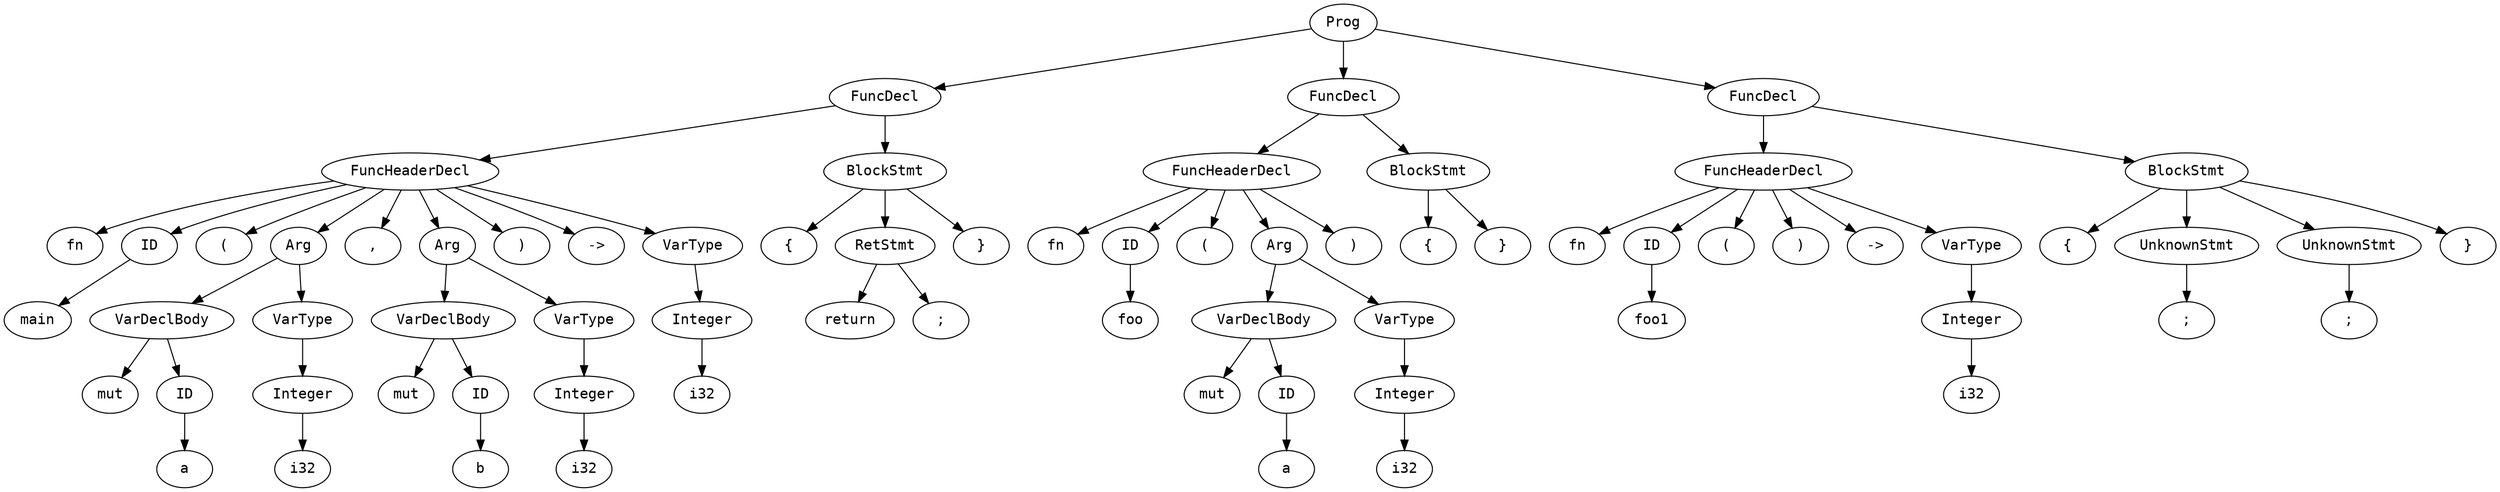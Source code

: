 digraph AST {
    node [shape=ellipse, fontname="Courier"]

    // define nodes
    Prog0[label = "Prog"]
    FuncDecl1[label = "FuncDecl"]
    FuncHeaderDecl2[label = "FuncHeaderDecl"]
    fn3[label = "fn"]
    ID4[label = "ID"]
    main5[label = "main"]
    LPAREN6[label = "("]
    Arg8[label = "Arg"]
    VarDeclBody9[label = "VarDeclBody"]
    VarType13[label = "VarType"]
    VarDeclBody9[label = "VarDeclBody"]
    mut12[label = "mut"]
    ID10[label = "ID"]
    a11[label = "a"]
    VarType13[label = "VarType"]
    Integer14[label = "Integer"]
    i3215[label = "i32"]
    COMMA16[label = ","]
    Arg17[label = "Arg"]
    VarDeclBody18[label = "VarDeclBody"]
    VarType22[label = "VarType"]
    VarDeclBody18[label = "VarDeclBody"]
    mut21[label = "mut"]
    ID19[label = "ID"]
    b20[label = "b"]
    VarType22[label = "VarType"]
    Integer23[label = "Integer"]
    i3224[label = "i32"]
    RPAREN7[label = ")"]
    ARROW25[label = "->"]
    VarType26[label = "VarType"]
    Integer27[label = "Integer"]
    i3228[label = "i32"]
    BlockStmt29[label = "BlockStmt"]
    LBRACE30[label = "{"]
    RetStmt32[label = "RetStmt"]
    return33[label = "return"]
    SEMICOLON34[label = ";"]
    RBRACE31[label = "}"]
    FuncDecl35[label = "FuncDecl"]
    FuncHeaderDecl36[label = "FuncHeaderDecl"]
    fn37[label = "fn"]
    ID38[label = "ID"]
    foo39[label = "foo"]
    LPAREN40[label = "("]
    Arg42[label = "Arg"]
    VarDeclBody43[label = "VarDeclBody"]
    VarType47[label = "VarType"]
    VarDeclBody43[label = "VarDeclBody"]
    mut46[label = "mut"]
    ID44[label = "ID"]
    a45[label = "a"]
    VarType47[label = "VarType"]
    Integer48[label = "Integer"]
    i3249[label = "i32"]
    RPAREN41[label = ")"]
    BlockStmt50[label = "BlockStmt"]
    LBRACE51[label = "{"]
    RBRACE52[label = "}"]
    FuncDecl53[label = "FuncDecl"]
    FuncHeaderDecl54[label = "FuncHeaderDecl"]
    fn55[label = "fn"]
    ID56[label = "ID"]
    foo157[label = "foo1"]
    LPAREN58[label = "("]
    RPAREN59[label = ")"]
    ARROW60[label = "->"]
    VarType61[label = "VarType"]
    Integer62[label = "Integer"]
    i3263[label = "i32"]
    BlockStmt64[label = "BlockStmt"]
    LBRACE65[label = "{"]
    UnknownStmt67[label = "UnknownStmt"]
    SEMICOLON68[label = ";"]
    UnknownStmt69[label = "UnknownStmt"]
    SEMICOLON70[label = ";"]
    RBRACE66[label = "}"]

    // define edges
    Prog0 -> FuncDecl1
    FuncDecl1 -> FuncHeaderDecl2
    FuncDecl1 -> BlockStmt29
    FuncHeaderDecl2 -> fn3
    FuncHeaderDecl2 -> ID4
    ID4 -> main5
    FuncHeaderDecl2 -> LPAREN6
    Arg8 -> VarDeclBody9
    Arg8 -> VarType13
    VarDeclBody9 -> mut12
    VarDeclBody9 -> ID10
    ID10 -> a11
    VarType13 -> Integer14
    Integer14 -> i3215
    FuncHeaderDecl2 -> Arg8
    FuncHeaderDecl2 -> COMMA16
    Arg17 -> VarDeclBody18
    Arg17 -> VarType22
    VarDeclBody18 -> mut21
    VarDeclBody18 -> ID19
    ID19 -> b20
    VarType22 -> Integer23
    Integer23 -> i3224
    FuncHeaderDecl2 -> Arg17
    FuncHeaderDecl2 -> RPAREN7
    FuncHeaderDecl2 -> ARROW25
    FuncHeaderDecl2 -> VarType26
    VarType26 -> Integer27
    Integer27 -> i3228
    BlockStmt29 -> LBRACE30
    RetStmt32 -> return33
    RetStmt32 -> SEMICOLON34
    BlockStmt29 -> RetStmt32
    BlockStmt29 -> RBRACE31
    Prog0 -> FuncDecl35
    FuncDecl35 -> FuncHeaderDecl36
    FuncDecl35 -> BlockStmt50
    FuncHeaderDecl36 -> fn37
    FuncHeaderDecl36 -> ID38
    ID38 -> foo39
    FuncHeaderDecl36 -> LPAREN40
    Arg42 -> VarDeclBody43
    Arg42 -> VarType47
    VarDeclBody43 -> mut46
    VarDeclBody43 -> ID44
    ID44 -> a45
    VarType47 -> Integer48
    Integer48 -> i3249
    FuncHeaderDecl36 -> Arg42
    FuncHeaderDecl36 -> RPAREN41
    BlockStmt50 -> LBRACE51
    BlockStmt50 -> RBRACE52
    Prog0 -> FuncDecl53
    FuncDecl53 -> FuncHeaderDecl54
    FuncDecl53 -> BlockStmt64
    FuncHeaderDecl54 -> fn55
    FuncHeaderDecl54 -> ID56
    ID56 -> foo157
    FuncHeaderDecl54 -> LPAREN58
    FuncHeaderDecl54 -> RPAREN59
    FuncHeaderDecl54 -> ARROW60
    FuncHeaderDecl54 -> VarType61
    VarType61 -> Integer62
    Integer62 -> i3263
    BlockStmt64 -> LBRACE65
    UnknownStmt67 -> SEMICOLON68
    BlockStmt64 -> UnknownStmt67
    UnknownStmt69 -> SEMICOLON70
    BlockStmt64 -> UnknownStmt69
    BlockStmt64 -> RBRACE66

}
